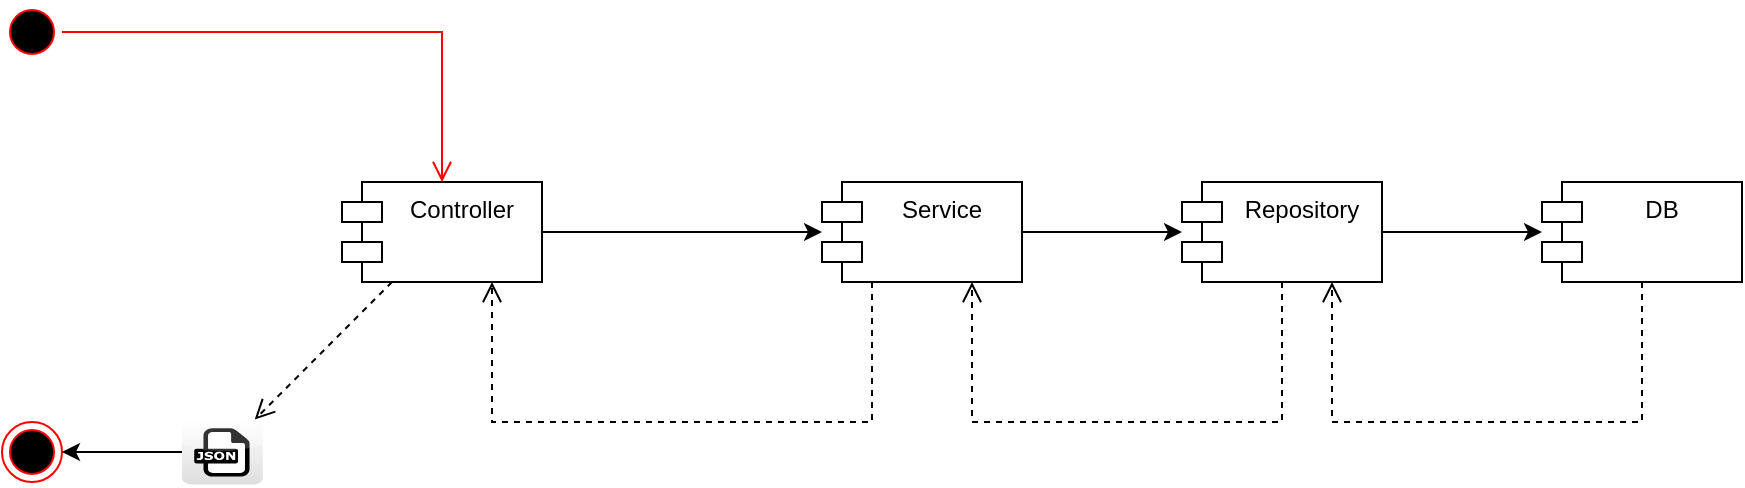 <mxfile version="24.3.1" type="device">
  <diagram name="Page-1" id="5f0bae14-7c28-e335-631c-24af17079c00">
    <mxGraphModel dx="1194" dy="743" grid="1" gridSize="10" guides="1" tooltips="1" connect="1" arrows="1" fold="1" page="1" pageScale="1" pageWidth="1100" pageHeight="850" background="none" math="0" shadow="0">
      <root>
        <mxCell id="0" />
        <mxCell id="1" parent="0" />
        <mxCell id="lY8usDc5xtkXF_DEU_T8-3" value="" style="edgeStyle=orthogonalEdgeStyle;rounded=0;orthogonalLoop=1;jettySize=auto;html=1;" edge="1" parent="1" source="lY8usDc5xtkXF_DEU_T8-1" target="lY8usDc5xtkXF_DEU_T8-2">
          <mxGeometry relative="1" as="geometry" />
        </mxCell>
        <mxCell id="lY8usDc5xtkXF_DEU_T8-1" value="Controller" style="shape=module;align=left;spacingLeft=20;align=center;verticalAlign=top;whiteSpace=wrap;html=1;" vertex="1" parent="1">
          <mxGeometry x="210" y="150" width="100" height="50" as="geometry" />
        </mxCell>
        <mxCell id="lY8usDc5xtkXF_DEU_T8-7" value="" style="edgeStyle=orthogonalEdgeStyle;rounded=0;orthogonalLoop=1;jettySize=auto;html=1;" edge="1" parent="1" source="lY8usDc5xtkXF_DEU_T8-2" target="lY8usDc5xtkXF_DEU_T8-6">
          <mxGeometry relative="1" as="geometry" />
        </mxCell>
        <mxCell id="lY8usDc5xtkXF_DEU_T8-2" value="Service" style="shape=module;align=left;spacingLeft=20;align=center;verticalAlign=top;whiteSpace=wrap;html=1;" vertex="1" parent="1">
          <mxGeometry x="450" y="150" width="100" height="50" as="geometry" />
        </mxCell>
        <mxCell id="lY8usDc5xtkXF_DEU_T8-4" value="" style="ellipse;html=1;shape=startState;fillColor=#000000;strokeColor=#ff0000;" vertex="1" parent="1">
          <mxGeometry x="40" y="60" width="30" height="30" as="geometry" />
        </mxCell>
        <mxCell id="lY8usDc5xtkXF_DEU_T8-5" value="" style="edgeStyle=orthogonalEdgeStyle;html=1;verticalAlign=bottom;endArrow=open;endSize=8;strokeColor=#ff0000;rounded=0;entryX=0.5;entryY=0;entryDx=0;entryDy=0;" edge="1" source="lY8usDc5xtkXF_DEU_T8-4" parent="1" target="lY8usDc5xtkXF_DEU_T8-1">
          <mxGeometry relative="1" as="geometry">
            <mxPoint x="55" y="150" as="targetPoint" />
          </mxGeometry>
        </mxCell>
        <mxCell id="lY8usDc5xtkXF_DEU_T8-9" value="" style="edgeStyle=orthogonalEdgeStyle;rounded=0;orthogonalLoop=1;jettySize=auto;html=1;" edge="1" parent="1" source="lY8usDc5xtkXF_DEU_T8-6" target="lY8usDc5xtkXF_DEU_T8-8">
          <mxGeometry relative="1" as="geometry" />
        </mxCell>
        <mxCell id="lY8usDc5xtkXF_DEU_T8-6" value="Repository" style="shape=module;align=left;spacingLeft=20;align=center;verticalAlign=top;whiteSpace=wrap;html=1;" vertex="1" parent="1">
          <mxGeometry x="630" y="150" width="100" height="50" as="geometry" />
        </mxCell>
        <mxCell id="lY8usDc5xtkXF_DEU_T8-8" value="DB" style="shape=module;align=left;spacingLeft=20;align=center;verticalAlign=top;whiteSpace=wrap;html=1;" vertex="1" parent="1">
          <mxGeometry x="810" y="150" width="100" height="50" as="geometry" />
        </mxCell>
        <mxCell id="lY8usDc5xtkXF_DEU_T8-10" value="" style="html=1;verticalAlign=bottom;endArrow=open;dashed=1;endSize=8;curved=0;rounded=0;exitX=0.5;exitY=1;exitDx=0;exitDy=0;entryX=0.75;entryY=1;entryDx=0;entryDy=0;" edge="1" parent="1" source="lY8usDc5xtkXF_DEU_T8-6" target="lY8usDc5xtkXF_DEU_T8-2">
          <mxGeometry relative="1" as="geometry">
            <mxPoint x="510" y="390" as="sourcePoint" />
            <mxPoint x="430" y="390" as="targetPoint" />
            <Array as="points">
              <mxPoint x="680" y="270" />
              <mxPoint x="525" y="270" />
            </Array>
          </mxGeometry>
        </mxCell>
        <mxCell id="lY8usDc5xtkXF_DEU_T8-11" value="" style="html=1;verticalAlign=bottom;endArrow=open;dashed=1;endSize=8;curved=0;rounded=0;entryX=0.75;entryY=1;entryDx=0;entryDy=0;exitX=0.25;exitY=1;exitDx=0;exitDy=0;" edge="1" parent="1" source="lY8usDc5xtkXF_DEU_T8-2" target="lY8usDc5xtkXF_DEU_T8-1">
          <mxGeometry relative="1" as="geometry">
            <mxPoint x="510" y="390" as="sourcePoint" />
            <mxPoint x="430" y="390" as="targetPoint" />
            <Array as="points">
              <mxPoint x="475" y="270" />
              <mxPoint x="285" y="270" />
            </Array>
          </mxGeometry>
        </mxCell>
        <mxCell id="lY8usDc5xtkXF_DEU_T8-14" value="" style="html=1;verticalAlign=bottom;endArrow=open;dashed=1;endSize=8;curved=0;rounded=0;exitX=0.25;exitY=1;exitDx=0;exitDy=0;" edge="1" parent="1" source="lY8usDc5xtkXF_DEU_T8-1" target="lY8usDc5xtkXF_DEU_T8-16">
          <mxGeometry relative="1" as="geometry">
            <mxPoint x="510" y="390" as="sourcePoint" />
            <mxPoint x="180" y="400" as="targetPoint" />
          </mxGeometry>
        </mxCell>
        <mxCell id="lY8usDc5xtkXF_DEU_T8-15" value="" style="ellipse;html=1;shape=endState;fillColor=#000000;strokeColor=#ff0000;" vertex="1" parent="1">
          <mxGeometry x="40" y="270" width="30" height="30" as="geometry" />
        </mxCell>
        <mxCell id="lY8usDc5xtkXF_DEU_T8-17" style="edgeStyle=orthogonalEdgeStyle;rounded=0;orthogonalLoop=1;jettySize=auto;html=1;entryX=1;entryY=0.5;entryDx=0;entryDy=0;" edge="1" parent="1" source="lY8usDc5xtkXF_DEU_T8-16" target="lY8usDc5xtkXF_DEU_T8-15">
          <mxGeometry relative="1" as="geometry" />
        </mxCell>
        <mxCell id="lY8usDc5xtkXF_DEU_T8-16" value="" style="dashed=0;outlineConnect=0;html=1;align=center;labelPosition=center;verticalLabelPosition=bottom;verticalAlign=top;shape=mxgraph.webicons.json;gradientColor=#DFDEDE" vertex="1" parent="1">
          <mxGeometry x="130" y="268.8" width="40.4" height="32.4" as="geometry" />
        </mxCell>
        <mxCell id="lY8usDc5xtkXF_DEU_T8-18" value="" style="html=1;verticalAlign=bottom;endArrow=open;dashed=1;endSize=8;curved=0;rounded=0;exitX=0.5;exitY=1;exitDx=0;exitDy=0;entryX=0.75;entryY=1;entryDx=0;entryDy=0;" edge="1" parent="1" source="lY8usDc5xtkXF_DEU_T8-8" target="lY8usDc5xtkXF_DEU_T8-6">
          <mxGeometry relative="1" as="geometry">
            <mxPoint x="510" y="390" as="sourcePoint" />
            <mxPoint x="430" y="390" as="targetPoint" />
            <Array as="points">
              <mxPoint x="860" y="270" />
              <mxPoint x="705" y="270" />
            </Array>
          </mxGeometry>
        </mxCell>
      </root>
    </mxGraphModel>
  </diagram>
</mxfile>
